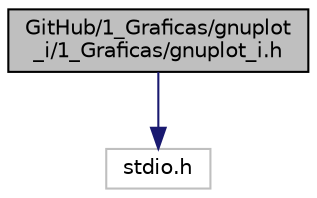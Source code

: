 digraph "GitHub/1_Graficas/gnuplot_i/1_Graficas/gnuplot_i.h"
{
 // LATEX_PDF_SIZE
  edge [fontname="Helvetica",fontsize="10",labelfontname="Helvetica",labelfontsize="10"];
  node [fontname="Helvetica",fontsize="10",shape=record];
  Node1 [label="GitHub/1_Graficas/gnuplot\l_i/1_Graficas/gnuplot_i.h",height=0.2,width=0.4,color="black", fillcolor="grey75", style="filled", fontcolor="black",tooltip="C interface to gnuplot."];
  Node1 -> Node2 [color="midnightblue",fontsize="10",style="solid",fontname="Helvetica"];
  Node2 [label="stdio.h",height=0.2,width=0.4,color="grey75", fillcolor="white", style="filled",tooltip=" "];
}
